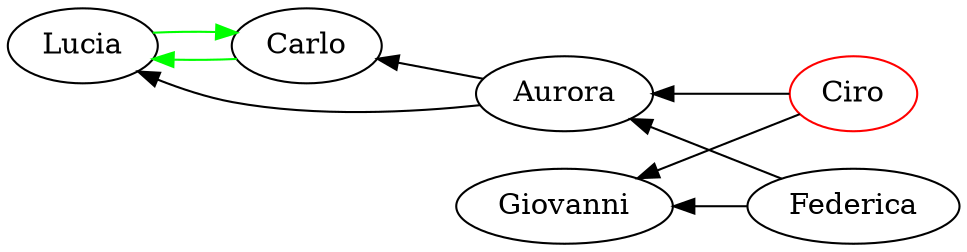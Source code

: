 digraph G
{
	rankdir=RL
	Carlo
	Lucia
	Aurora
	Giovanni
	Ciro [color=red]
	Federica

	Carlo -> Lucia [color=green]
	Lucia -> Carlo [color=green]

	Aurora -> Lucia
	Aurora -> Carlo

	Ciro -> Aurora
	Ciro -> Giovanni

	Federica -> Giovanni
	Federica -> Aurora
}
